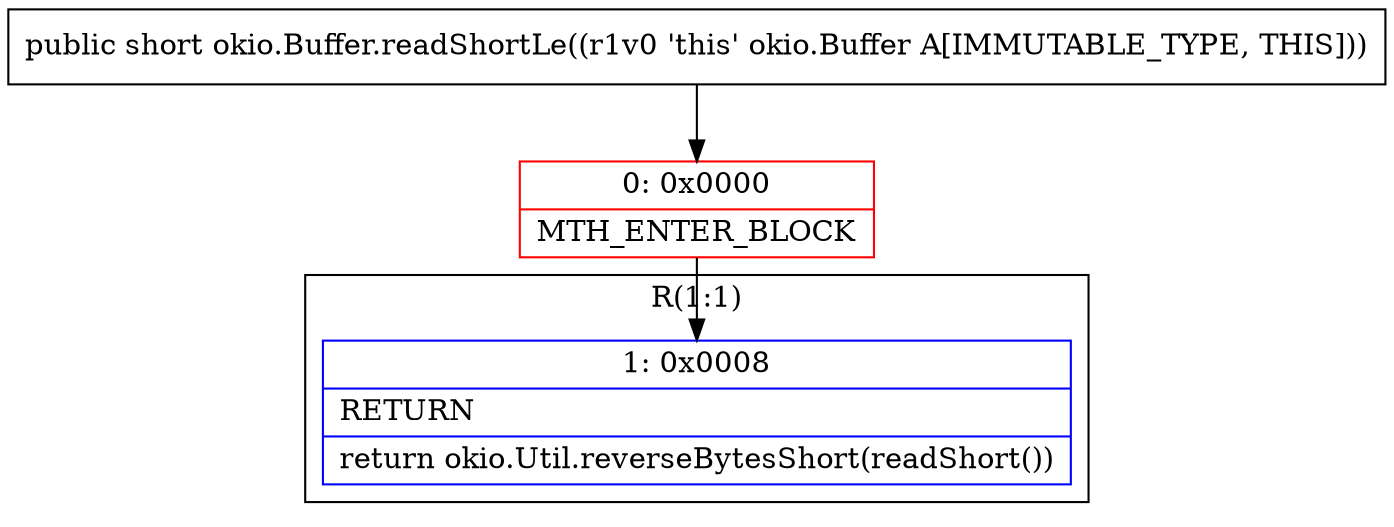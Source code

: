digraph "CFG forokio.Buffer.readShortLe()S" {
subgraph cluster_Region_184469834 {
label = "R(1:1)";
node [shape=record,color=blue];
Node_1 [shape=record,label="{1\:\ 0x0008|RETURN\l|return okio.Util.reverseBytesShort(readShort())\l}"];
}
Node_0 [shape=record,color=red,label="{0\:\ 0x0000|MTH_ENTER_BLOCK\l}"];
MethodNode[shape=record,label="{public short okio.Buffer.readShortLe((r1v0 'this' okio.Buffer A[IMMUTABLE_TYPE, THIS])) }"];
MethodNode -> Node_0;
Node_0 -> Node_1;
}

